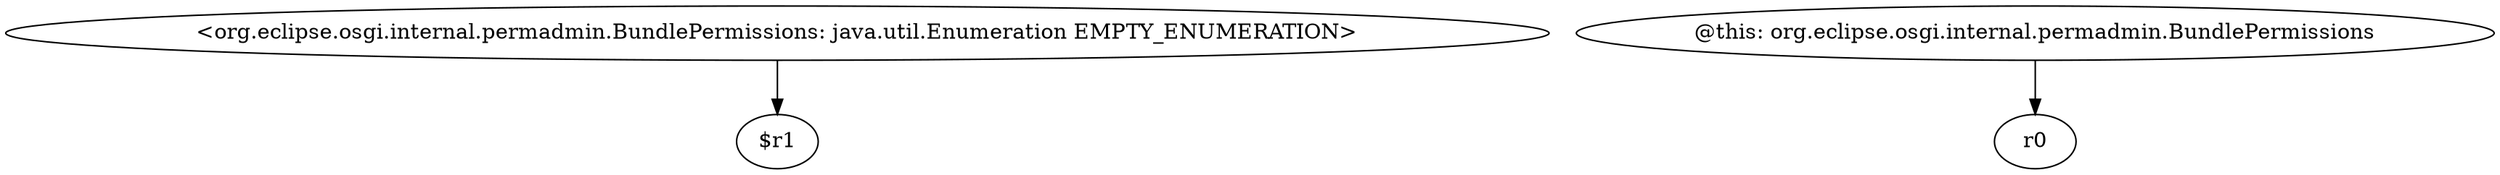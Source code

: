digraph g {
0[label="<org.eclipse.osgi.internal.permadmin.BundlePermissions: java.util.Enumeration EMPTY_ENUMERATION>"]
1[label="$r1"]
0->1[label=""]
2[label="@this: org.eclipse.osgi.internal.permadmin.BundlePermissions"]
3[label="r0"]
2->3[label=""]
}